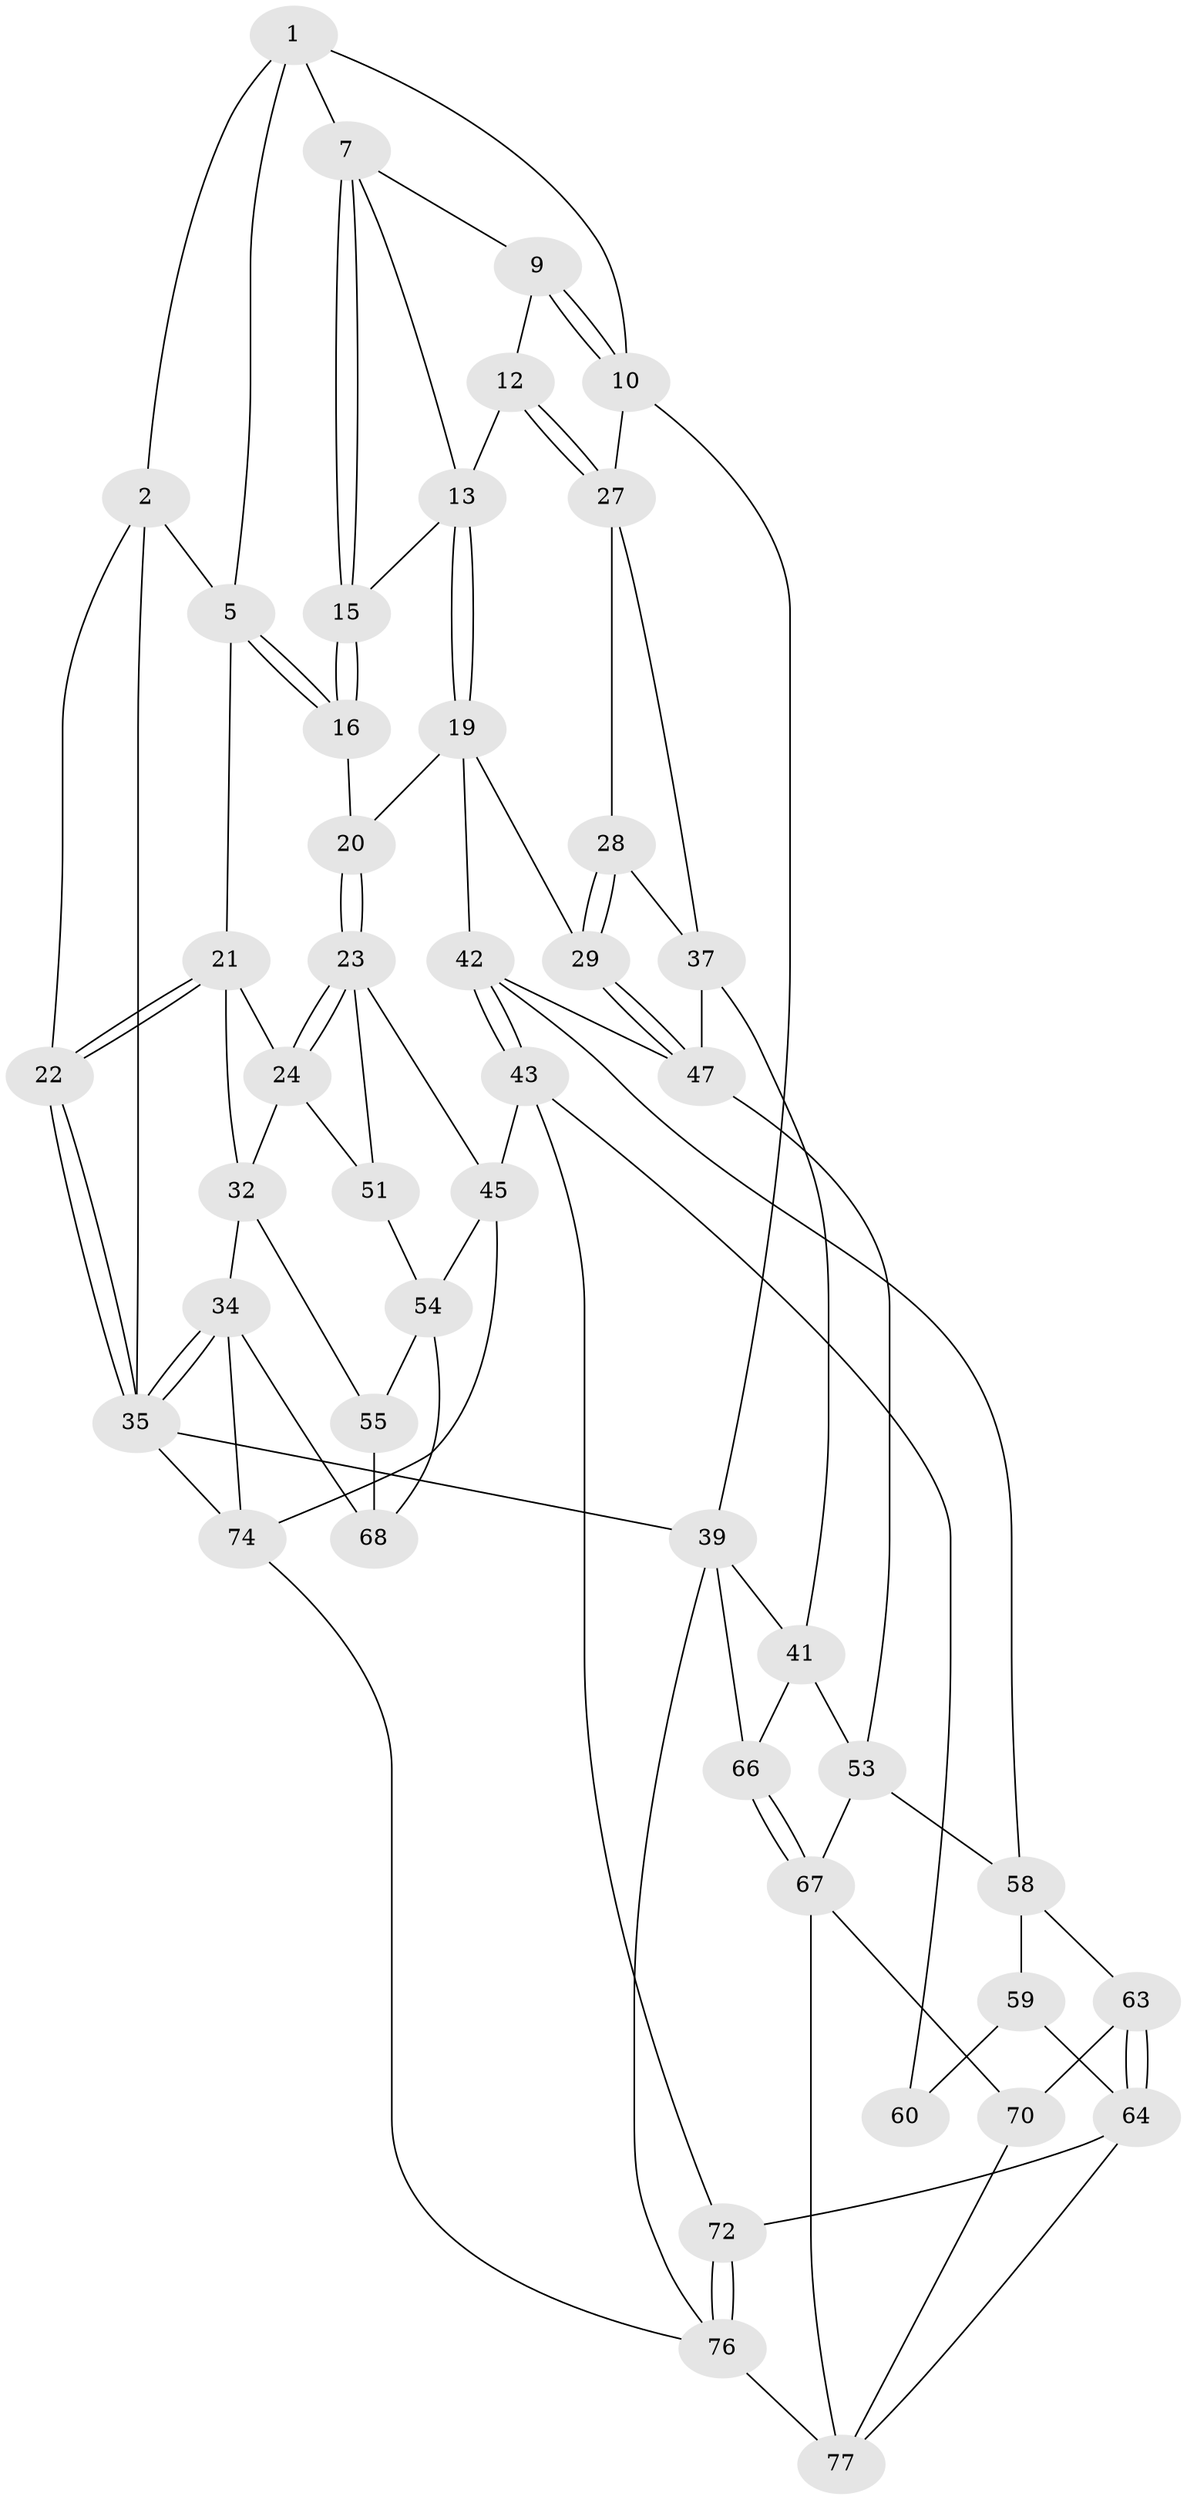// original degree distribution, {3: 0.02531645569620253, 5: 0.379746835443038, 4: 0.31645569620253167, 6: 0.27848101265822783}
// Generated by graph-tools (version 1.1) at 2025/42/03/06/25 10:42:31]
// undirected, 46 vertices, 101 edges
graph export_dot {
graph [start="1"]
  node [color=gray90,style=filled];
  1 [pos="+0.24079077806336677+0",super="+4"];
  2 [pos="+0+0.22471332096395",super="+3"];
  5 [pos="+0.26050564777401525+0.14209676143007954",super="+6"];
  7 [pos="+0.5602383744841857+0",super="+8"];
  9 [pos="+0.6758366662724165+0",super="+11"];
  10 [pos="+1+0",super="+26"];
  12 [pos="+0.7307713445596489+0.2865318789060125"];
  13 [pos="+0.7140488137930999+0.28547047940138887",super="+14"];
  15 [pos="+0.5033958073629899+0.13968081028176868",super="+17"];
  16 [pos="+0.4004592426511458+0.24946084683736602",super="+18"];
  19 [pos="+0.5360389152429192+0.40958197371091926",super="+30"];
  20 [pos="+0.42888693517060017+0.3772396912166969"];
  21 [pos="+0.09042306914568476+0.2712104345845926",super="+25"];
  22 [pos="+0+0.2325640646934665"];
  23 [pos="+0.37052860357324124+0.4355469408204797",super="+46"];
  24 [pos="+0.19363075874120136+0.37086303760396466",super="+36"];
  27 [pos="+0.7800838907987875+0.3552182853383396",super="+31"];
  28 [pos="+0.7819120966044771+0.359152802116615"];
  29 [pos="+0.5997153172936971+0.47506089410954555"];
  32 [pos="+0.09055781098835924+0.5467846486837857",super="+33"];
  34 [pos="+0+0.6797486912452649",super="+73"];
  35 [pos="+0+0.6910809033299816",super="+50"];
  37 [pos="+0.8138352989645298+0.40639669647465315",super="+38"];
  39 [pos="+1+1",super="+40"];
  41 [pos="+1+0.3627839383996646",super="+52"];
  42 [pos="+0.5940536219934596+0.520503917293328",super="+49"];
  43 [pos="+0.45550261019209315+0.637650692478447",super="+44"];
  45 [pos="+0.3946053001583652+0.6227943918538947",super="+56"];
  47 [pos="+0.8073206468158199+0.4676791301176463",super="+48"];
  51 [pos="+0.2379392721420207+0.5407556718078236"];
  53 [pos="+0.8230547268642294+0.5510032783244788",super="+62"];
  54 [pos="+0.21856768142098523+0.5915003518537404",super="+57"];
  55 [pos="+0.16704943800113287+0.6377721187448867"];
  58 [pos="+0.6315511532057901+0.5837406595174134",super="+61"];
  59 [pos="+0.6291007696976374+0.5892905590658347",super="+65"];
  60 [pos="+0.5592577993151002+0.6592118898377781"];
  63 [pos="+0.7304905968699764+0.6849564902550632"];
  64 [pos="+0.6378157118652504+0.7251881617120414",super="+71"];
  66 [pos="+1+0.9179041579514593"];
  67 [pos="+0.9838086208466094+0.8020952568788846",super="+69"];
  68 [pos="+0.2858460907912842+0.685138868894531"];
  70 [pos="+0.7469089403977007+0.7292345575164139"];
  72 [pos="+0.5519780706798714+0.903217625174688"];
  74 [pos="+0.3581020269536553+1",super="+75"];
  76 [pos="+0.49114129321958+1",super="+79"];
  77 [pos="+0.7196523074244118+0.833412691009789",super="+78"];
  1 -- 2;
  1 -- 10;
  1 -- 5;
  1 -- 7;
  2 -- 22;
  2 -- 35;
  2 -- 5;
  5 -- 16;
  5 -- 16;
  5 -- 21;
  7 -- 15;
  7 -- 15;
  7 -- 9;
  7 -- 13;
  9 -- 10 [weight=2];
  9 -- 10;
  9 -- 12;
  10 -- 39;
  10 -- 27;
  12 -- 13;
  12 -- 27;
  12 -- 27;
  13 -- 19;
  13 -- 19;
  13 -- 15;
  15 -- 16 [weight=2];
  15 -- 16;
  16 -- 20;
  19 -- 20;
  19 -- 42;
  19 -- 29;
  20 -- 23;
  20 -- 23;
  21 -- 22;
  21 -- 22;
  21 -- 24;
  21 -- 32;
  22 -- 35;
  22 -- 35;
  23 -- 24;
  23 -- 24;
  23 -- 51;
  23 -- 45;
  24 -- 32;
  24 -- 51;
  27 -- 28;
  27 -- 37;
  28 -- 29;
  28 -- 29;
  28 -- 37;
  29 -- 47;
  29 -- 47;
  32 -- 34;
  32 -- 55;
  34 -- 35;
  34 -- 35;
  34 -- 68;
  34 -- 74;
  35 -- 39;
  35 -- 74;
  37 -- 47;
  37 -- 41;
  39 -- 76;
  39 -- 41;
  39 -- 66;
  41 -- 66;
  41 -- 53;
  42 -- 43;
  42 -- 43;
  42 -- 58;
  42 -- 47;
  43 -- 60;
  43 -- 72;
  43 -- 45;
  45 -- 74;
  45 -- 54;
  47 -- 53;
  51 -- 54;
  53 -- 67;
  53 -- 58;
  54 -- 55;
  54 -- 68;
  55 -- 68;
  58 -- 59;
  58 -- 63;
  59 -- 60 [weight=2];
  59 -- 64;
  63 -- 64;
  63 -- 64;
  63 -- 70;
  64 -- 72;
  64 -- 77;
  66 -- 67;
  66 -- 67;
  67 -- 70;
  67 -- 77;
  70 -- 77;
  72 -- 76;
  72 -- 76;
  74 -- 76;
  76 -- 77;
}
